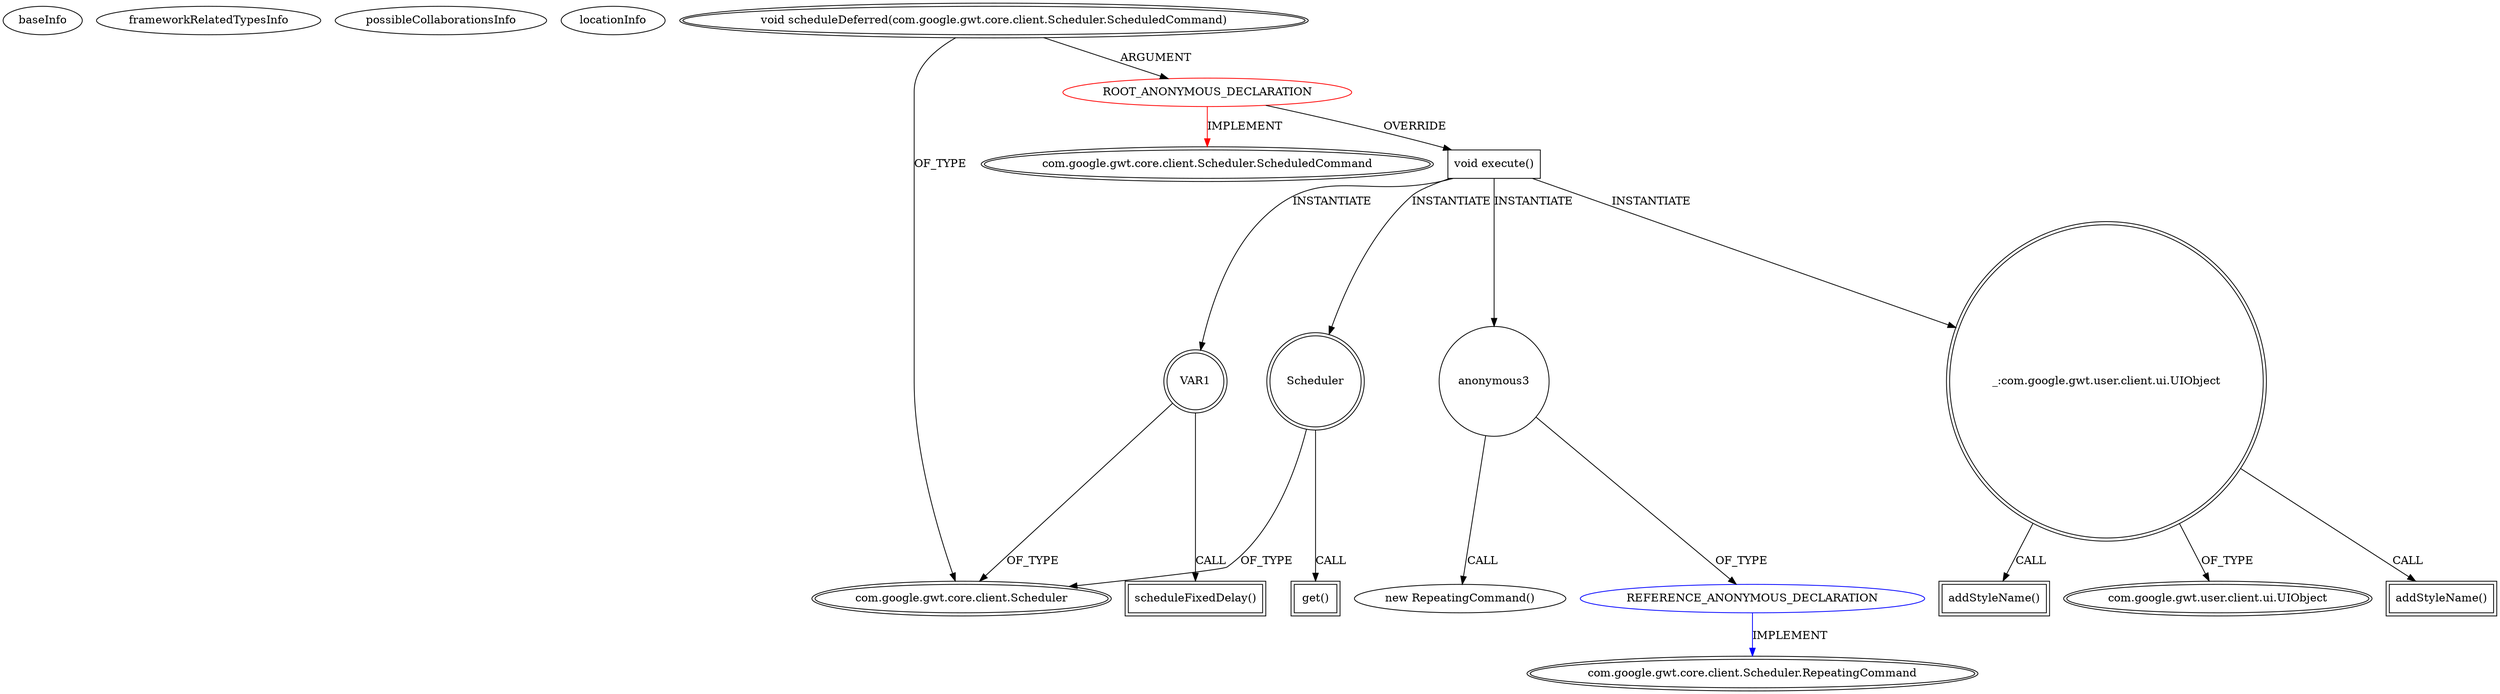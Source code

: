 digraph {
baseInfo[graphId=739,category="extension_graph",isAnonymous=true,possibleRelation=true]
frameworkRelatedTypesInfo[0="com.google.gwt.core.client.Scheduler.ScheduledCommand"]
possibleCollaborationsInfo[0="739~OVERRIDING_METHOD_DECLARATION-INSTANTIATION-~com.google.gwt.core.client.Scheduler.ScheduledCommand ~com.google.gwt.core.client.Scheduler.RepeatingCommand ~true~true"]
locationInfo[projectName="ashtonthomas-gwt-fast-touch-press",filePath="/ashtonthomas-gwt-fast-touch-press/gwt-fast-touch-press-master/src/io/ashton/fastpress/client/TestSlowPressElement.java",contextSignature="void showClickStyleChange()",graphId="739"]
0[label="ROOT_ANONYMOUS_DECLARATION",vertexType="ROOT_ANONYMOUS_DECLARATION",isFrameworkType=false,color=red]
1[label="com.google.gwt.core.client.Scheduler.ScheduledCommand",vertexType="FRAMEWORK_INTERFACE_TYPE",isFrameworkType=true,peripheries=2]
2[label="void scheduleDeferred(com.google.gwt.core.client.Scheduler.ScheduledCommand)",vertexType="OUTSIDE_CALL",isFrameworkType=true,peripheries=2]
3[label="com.google.gwt.core.client.Scheduler",vertexType="FRAMEWORK_CLASS_TYPE",isFrameworkType=true,peripheries=2]
4[label="void execute()",vertexType="OVERRIDING_METHOD_DECLARATION",isFrameworkType=false,shape=box]
5[label="_:com.google.gwt.user.client.ui.UIObject",vertexType="VARIABLE_EXPRESION",isFrameworkType=true,peripheries=2,shape=circle]
7[label="com.google.gwt.user.client.ui.UIObject",vertexType="FRAMEWORK_CLASS_TYPE",isFrameworkType=true,peripheries=2]
6[label="addStyleName()",vertexType="INSIDE_CALL",isFrameworkType=true,peripheries=2,shape=box]
8[label="VAR1",vertexType="VARIABLE_EXPRESION",isFrameworkType=true,peripheries=2,shape=circle]
9[label="scheduleFixedDelay()",vertexType="INSIDE_CALL",isFrameworkType=true,peripheries=2,shape=box]
11[label="Scheduler",vertexType="VARIABLE_EXPRESION",isFrameworkType=true,peripheries=2,shape=circle]
12[label="get()",vertexType="INSIDE_CALL",isFrameworkType=true,peripheries=2,shape=box]
15[label="anonymous3",vertexType="VARIABLE_EXPRESION",isFrameworkType=false,shape=circle]
16[label="REFERENCE_ANONYMOUS_DECLARATION",vertexType="REFERENCE_ANONYMOUS_DECLARATION",isFrameworkType=false,color=blue]
17[label="com.google.gwt.core.client.Scheduler.RepeatingCommand",vertexType="FRAMEWORK_INTERFACE_TYPE",isFrameworkType=true,peripheries=2]
14[label="new RepeatingCommand()",vertexType="CONSTRUCTOR_CALL",isFrameworkType=false]
19[label="addStyleName()",vertexType="INSIDE_CALL",isFrameworkType=true,peripheries=2,shape=box]
0->1[label="IMPLEMENT",color=red]
2->0[label="ARGUMENT"]
2->3[label="OF_TYPE"]
0->4[label="OVERRIDE"]
4->5[label="INSTANTIATE"]
5->7[label="OF_TYPE"]
5->6[label="CALL"]
4->8[label="INSTANTIATE"]
8->3[label="OF_TYPE"]
8->9[label="CALL"]
4->11[label="INSTANTIATE"]
11->3[label="OF_TYPE"]
11->12[label="CALL"]
4->15[label="INSTANTIATE"]
16->17[label="IMPLEMENT",color=blue]
15->16[label="OF_TYPE"]
15->14[label="CALL"]
5->19[label="CALL"]
}

